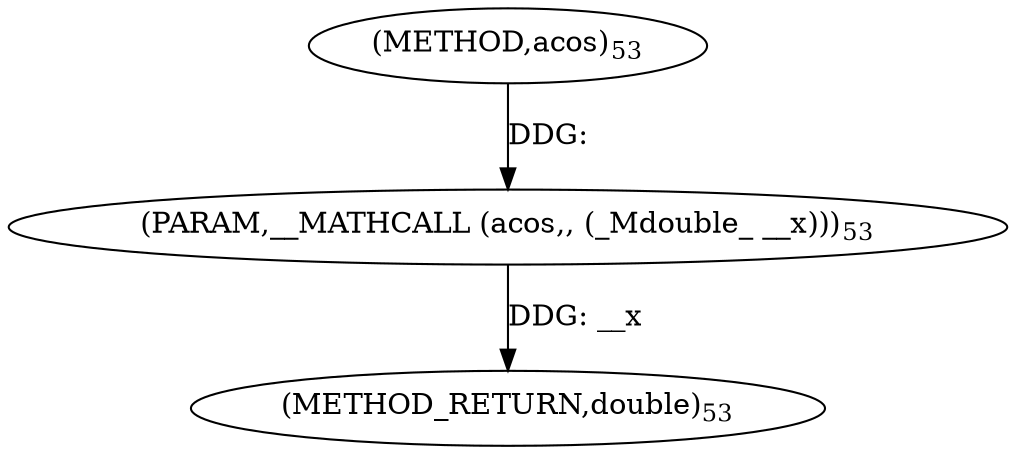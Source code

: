 digraph "acos" {  
"6238" [label = <(METHOD,acos)<SUB>53</SUB>> ]
"6240" [label = <(METHOD_RETURN,double)<SUB>53</SUB>> ]
"6239" [label = <(PARAM,__MATHCALL (acos,, (_Mdouble_ __x)))<SUB>53</SUB>> ]
  "6239" -> "6240"  [ label = "DDG: __x"] 
  "6238" -> "6239"  [ label = "DDG: "] 
}
